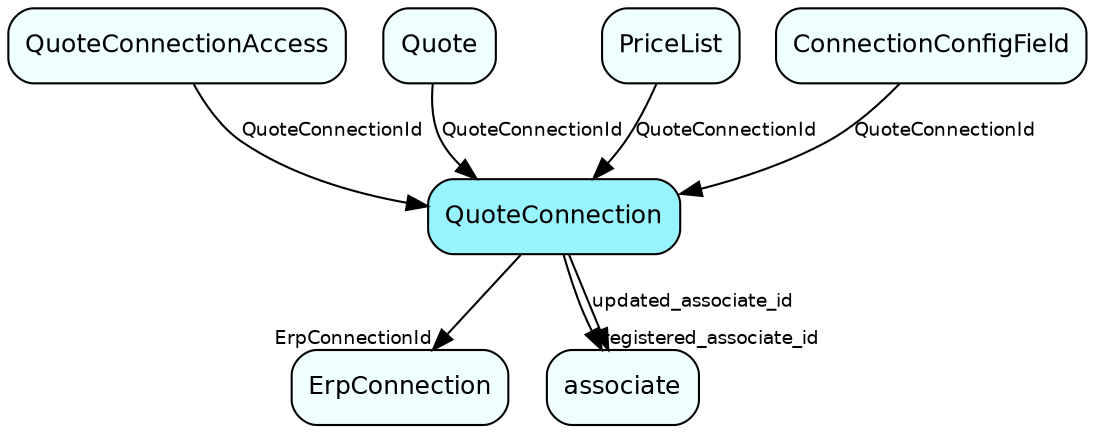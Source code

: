 digraph QuoteConnection  {
node [shape = box style="rounded, filled" fontname = "Helvetica" fontsize = "12" ]
edge [fontname = "Helvetica" fontsize = "9"]

QuoteConnection[fillcolor = "cadetblue1"]
ErpConnection[fillcolor = "azure1"]
associate[fillcolor = "azure1"]
QuoteConnectionAccess[fillcolor = "azure1"]
Quote[fillcolor = "azure1"]
PriceList[fillcolor = "azure1"]
ConnectionConfigField[fillcolor = "azure1"]
QuoteConnection -> ErpConnection [headlabel = "ErpConnectionId"]
QuoteConnection -> associate [headlabel = "registered_associate_id"]
QuoteConnection -> associate [label = "updated_associate_id"]
QuoteConnectionAccess -> QuoteConnection [label = "QuoteConnectionId"]
Quote -> QuoteConnection [label = "QuoteConnectionId"]
PriceList -> QuoteConnection [label = "QuoteConnectionId"]
ConnectionConfigField -> QuoteConnection [label = "QuoteConnectionId"]
}
